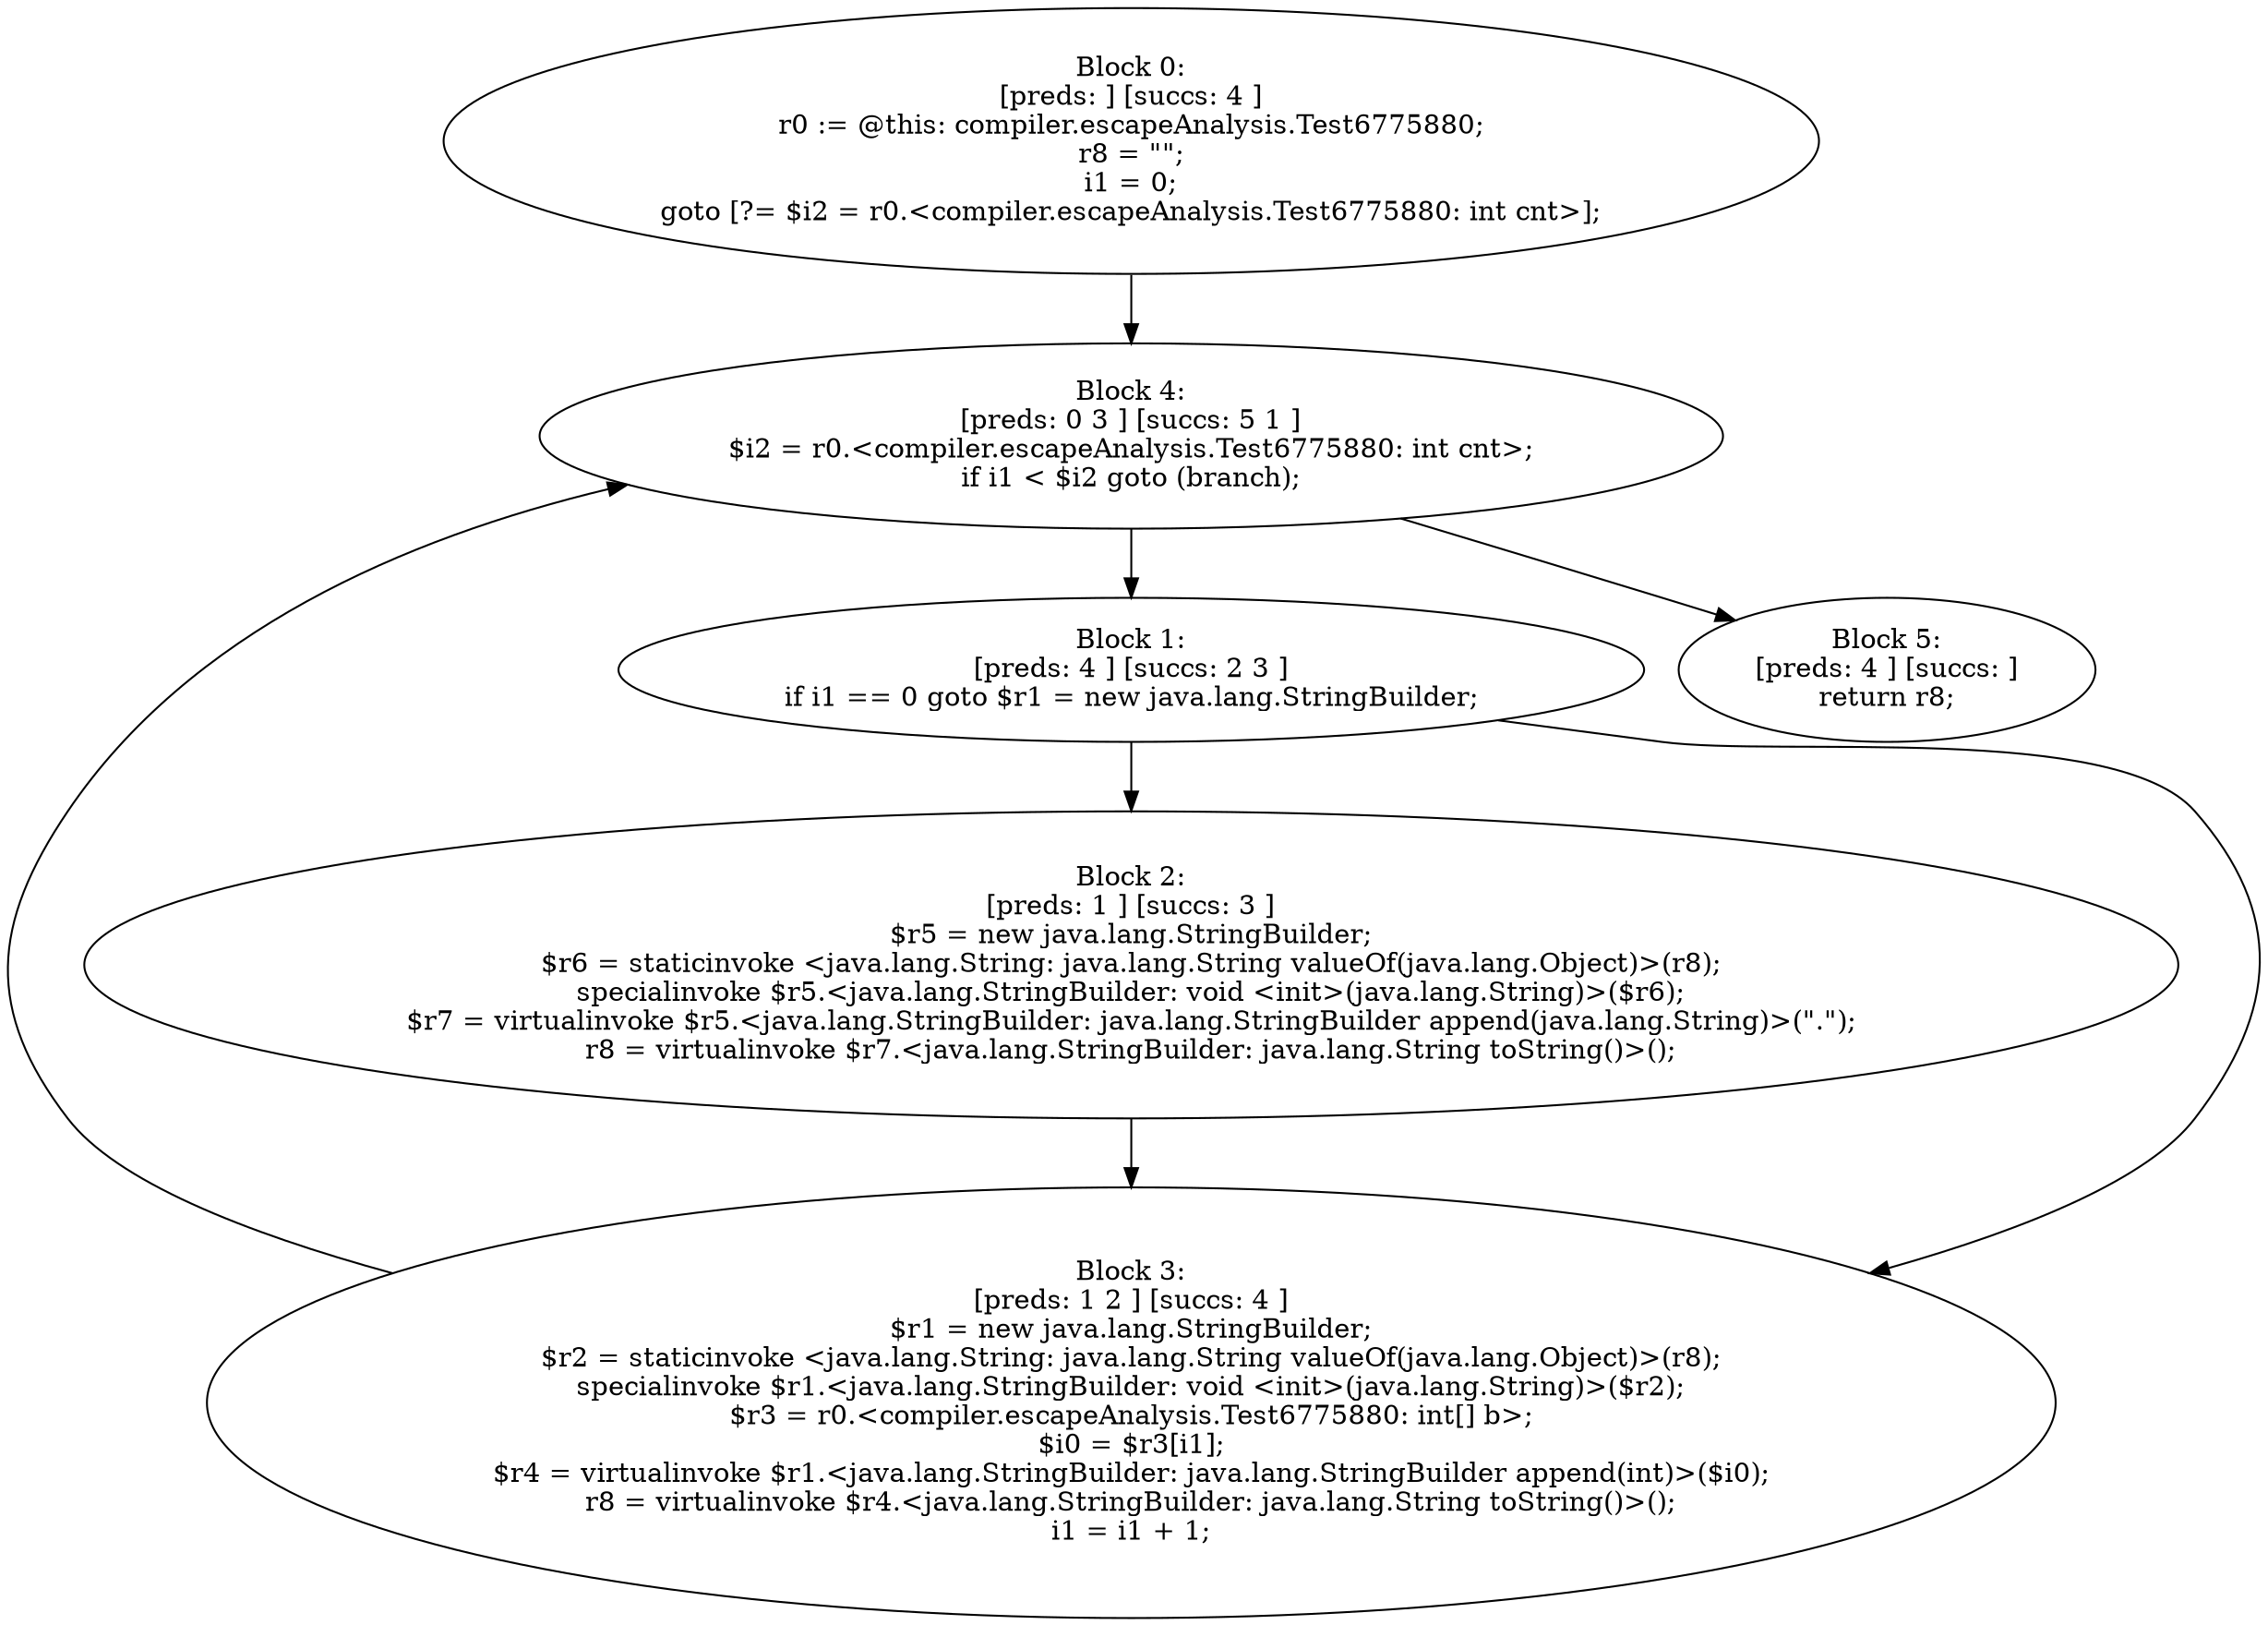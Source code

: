 digraph "unitGraph" {
    "Block 0:
[preds: ] [succs: 4 ]
r0 := @this: compiler.escapeAnalysis.Test6775880;
r8 = \"\";
i1 = 0;
goto [?= $i2 = r0.<compiler.escapeAnalysis.Test6775880: int cnt>];
"
    "Block 1:
[preds: 4 ] [succs: 2 3 ]
if i1 == 0 goto $r1 = new java.lang.StringBuilder;
"
    "Block 2:
[preds: 1 ] [succs: 3 ]
$r5 = new java.lang.StringBuilder;
$r6 = staticinvoke <java.lang.String: java.lang.String valueOf(java.lang.Object)>(r8);
specialinvoke $r5.<java.lang.StringBuilder: void <init>(java.lang.String)>($r6);
$r7 = virtualinvoke $r5.<java.lang.StringBuilder: java.lang.StringBuilder append(java.lang.String)>(\".\");
r8 = virtualinvoke $r7.<java.lang.StringBuilder: java.lang.String toString()>();
"
    "Block 3:
[preds: 1 2 ] [succs: 4 ]
$r1 = new java.lang.StringBuilder;
$r2 = staticinvoke <java.lang.String: java.lang.String valueOf(java.lang.Object)>(r8);
specialinvoke $r1.<java.lang.StringBuilder: void <init>(java.lang.String)>($r2);
$r3 = r0.<compiler.escapeAnalysis.Test6775880: int[] b>;
$i0 = $r3[i1];
$r4 = virtualinvoke $r1.<java.lang.StringBuilder: java.lang.StringBuilder append(int)>($i0);
r8 = virtualinvoke $r4.<java.lang.StringBuilder: java.lang.String toString()>();
i1 = i1 + 1;
"
    "Block 4:
[preds: 0 3 ] [succs: 5 1 ]
$i2 = r0.<compiler.escapeAnalysis.Test6775880: int cnt>;
if i1 < $i2 goto (branch);
"
    "Block 5:
[preds: 4 ] [succs: ]
return r8;
"
    "Block 0:
[preds: ] [succs: 4 ]
r0 := @this: compiler.escapeAnalysis.Test6775880;
r8 = \"\";
i1 = 0;
goto [?= $i2 = r0.<compiler.escapeAnalysis.Test6775880: int cnt>];
"->"Block 4:
[preds: 0 3 ] [succs: 5 1 ]
$i2 = r0.<compiler.escapeAnalysis.Test6775880: int cnt>;
if i1 < $i2 goto (branch);
";
    "Block 1:
[preds: 4 ] [succs: 2 3 ]
if i1 == 0 goto $r1 = new java.lang.StringBuilder;
"->"Block 2:
[preds: 1 ] [succs: 3 ]
$r5 = new java.lang.StringBuilder;
$r6 = staticinvoke <java.lang.String: java.lang.String valueOf(java.lang.Object)>(r8);
specialinvoke $r5.<java.lang.StringBuilder: void <init>(java.lang.String)>($r6);
$r7 = virtualinvoke $r5.<java.lang.StringBuilder: java.lang.StringBuilder append(java.lang.String)>(\".\");
r8 = virtualinvoke $r7.<java.lang.StringBuilder: java.lang.String toString()>();
";
    "Block 1:
[preds: 4 ] [succs: 2 3 ]
if i1 == 0 goto $r1 = new java.lang.StringBuilder;
"->"Block 3:
[preds: 1 2 ] [succs: 4 ]
$r1 = new java.lang.StringBuilder;
$r2 = staticinvoke <java.lang.String: java.lang.String valueOf(java.lang.Object)>(r8);
specialinvoke $r1.<java.lang.StringBuilder: void <init>(java.lang.String)>($r2);
$r3 = r0.<compiler.escapeAnalysis.Test6775880: int[] b>;
$i0 = $r3[i1];
$r4 = virtualinvoke $r1.<java.lang.StringBuilder: java.lang.StringBuilder append(int)>($i0);
r8 = virtualinvoke $r4.<java.lang.StringBuilder: java.lang.String toString()>();
i1 = i1 + 1;
";
    "Block 2:
[preds: 1 ] [succs: 3 ]
$r5 = new java.lang.StringBuilder;
$r6 = staticinvoke <java.lang.String: java.lang.String valueOf(java.lang.Object)>(r8);
specialinvoke $r5.<java.lang.StringBuilder: void <init>(java.lang.String)>($r6);
$r7 = virtualinvoke $r5.<java.lang.StringBuilder: java.lang.StringBuilder append(java.lang.String)>(\".\");
r8 = virtualinvoke $r7.<java.lang.StringBuilder: java.lang.String toString()>();
"->"Block 3:
[preds: 1 2 ] [succs: 4 ]
$r1 = new java.lang.StringBuilder;
$r2 = staticinvoke <java.lang.String: java.lang.String valueOf(java.lang.Object)>(r8);
specialinvoke $r1.<java.lang.StringBuilder: void <init>(java.lang.String)>($r2);
$r3 = r0.<compiler.escapeAnalysis.Test6775880: int[] b>;
$i0 = $r3[i1];
$r4 = virtualinvoke $r1.<java.lang.StringBuilder: java.lang.StringBuilder append(int)>($i0);
r8 = virtualinvoke $r4.<java.lang.StringBuilder: java.lang.String toString()>();
i1 = i1 + 1;
";
    "Block 3:
[preds: 1 2 ] [succs: 4 ]
$r1 = new java.lang.StringBuilder;
$r2 = staticinvoke <java.lang.String: java.lang.String valueOf(java.lang.Object)>(r8);
specialinvoke $r1.<java.lang.StringBuilder: void <init>(java.lang.String)>($r2);
$r3 = r0.<compiler.escapeAnalysis.Test6775880: int[] b>;
$i0 = $r3[i1];
$r4 = virtualinvoke $r1.<java.lang.StringBuilder: java.lang.StringBuilder append(int)>($i0);
r8 = virtualinvoke $r4.<java.lang.StringBuilder: java.lang.String toString()>();
i1 = i1 + 1;
"->"Block 4:
[preds: 0 3 ] [succs: 5 1 ]
$i2 = r0.<compiler.escapeAnalysis.Test6775880: int cnt>;
if i1 < $i2 goto (branch);
";
    "Block 4:
[preds: 0 3 ] [succs: 5 1 ]
$i2 = r0.<compiler.escapeAnalysis.Test6775880: int cnt>;
if i1 < $i2 goto (branch);
"->"Block 5:
[preds: 4 ] [succs: ]
return r8;
";
    "Block 4:
[preds: 0 3 ] [succs: 5 1 ]
$i2 = r0.<compiler.escapeAnalysis.Test6775880: int cnt>;
if i1 < $i2 goto (branch);
"->"Block 1:
[preds: 4 ] [succs: 2 3 ]
if i1 == 0 goto $r1 = new java.lang.StringBuilder;
";
}
